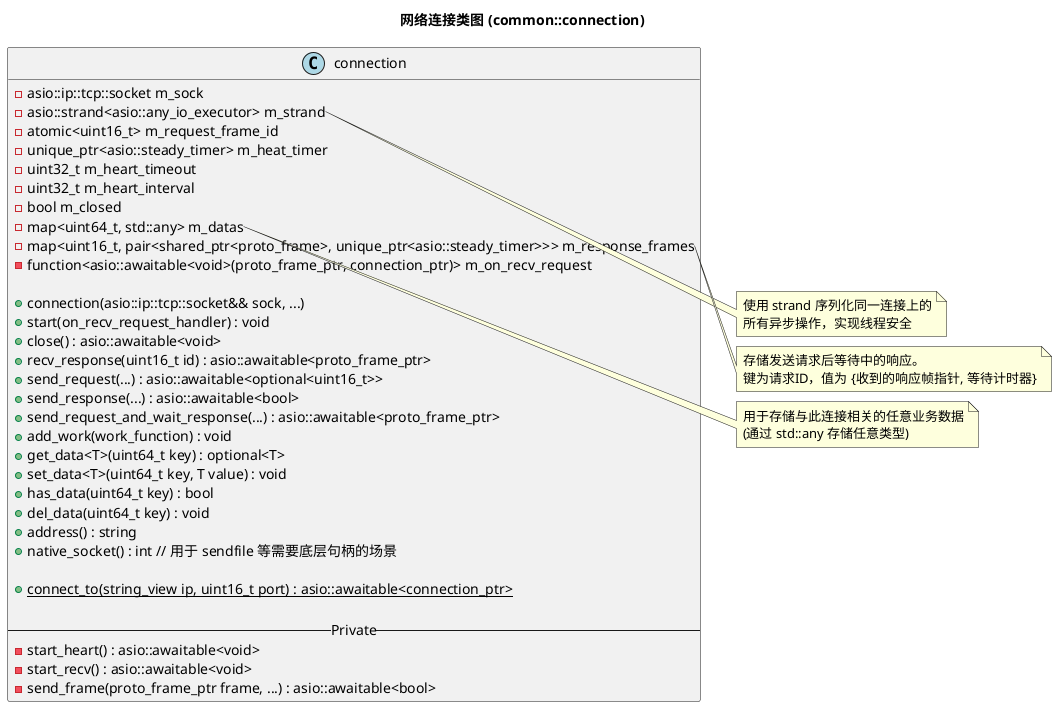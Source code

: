@startuml

title 网络连接类图 (common::connection)

class "connection" <<(C,lightblue)>> {
  -asio::ip::tcp::socket m_sock
  -asio::strand<asio::any_io_executor> m_strand
  -atomic<uint16_t> m_request_frame_id
  -unique_ptr<asio::steady_timer> m_heat_timer
  -uint32_t m_heart_timeout
  -uint32_t m_heart_interval
  -bool m_closed
  -map<uint64_t, std::any> m_datas
  -map<uint16_t, pair<shared_ptr<proto_frame>, unique_ptr<asio::steady_timer>>> m_response_frames
  -function<asio::awaitable<void>(proto_frame_ptr, connection_ptr)> m_on_recv_request

  +connection(asio::ip::tcp::socket&& sock, ...)
  +start(on_recv_request_handler) : void
  +close() : asio::awaitable<void>
  +recv_response(uint16_t id) : asio::awaitable<proto_frame_ptr>
  +send_request(...) : asio::awaitable<optional<uint16_t>>
  +send_response(...) : asio::awaitable<bool>
  +send_request_and_wait_response(...) : asio::awaitable<proto_frame_ptr>
  +add_work(work_function) : void
  +get_data<T>(uint64_t key) : optional<T>
  +set_data<T>(uint64_t key, T value) : void
  +has_data(uint64_t key) : bool
  +del_data(uint64_t key) : void
  +address() : string
  +native_socket() : int // 用于 sendfile 等需要底层句柄的场景

  + {static} connect_to(string_view ip, uint16_t port) : asio::awaitable<connection_ptr>

  -- Private --
  -start_heart() : asio::awaitable<void>
  -start_recv() : asio::awaitable<void>
  -send_frame(proto_frame_ptr frame, ...) : asio::awaitable<bool>
}

note right of connection::m_strand
  使用 strand 序列化同一连接上的
  所有异步操作，实现线程安全
end note
note right of connection::m_response_frames
  存储发送请求后等待中的响应。
  键为请求ID，值为 {收到的响应帧指针, 等待计时器}
end note
note right of connection::m_datas
  用于存储与此连接相关的任意业务数据
  (通过 std::any 存储任意类型)
end note
@enduml

@startuml

title 接收消息流程 (connection::start_recv)

participant "connection::start_recv\n协程 (在 strand 上)" as RecvCoroutine #LightYellow
participant "asio::ip::tcp::socket" as Socket
participant "asio::steady_timer\n(读超时)" as ReadTimer #LightBlue
participant "请求处理回调\n(m_on_recv_request)" as RequestHandler #lightblue
participant "m_response_frames\n(等待响应Map)" as ResponseMap #Pink

RecvCoroutine -> RecvCoroutine : 进入主循环
loop 连接未关闭 (!m_closed)
    RecvCoroutine -> ReadTimer : 1. 设置读超时定时器\n(超时时长: m_heart_timeout)
    activate ReadTimer
    RecvCoroutine -> Socket : 2. 异步读取协议帧头 (12 Bytes)\n并等待
    activate Socket
    alt 定时器到期
        ReadTimer --> RecvCoroutine : 2a. 定时器到期事件
        deactivate ReadTimer
        RecvCoroutine -> Socket : 2a.1 取消 socket 操作
        Socket --> RecvCoroutine : 2a.2 读取操作因取消而失败
        deactivate Socket
        RecvCoroutine -> RecvCoroutine : 处理读取错误 (超时),\n调用 close()
        RecvCoroutine -> RecvCoroutine : 退出协程
    else 成功读取帧头
        Socket --> RecvCoroutine : 2b. 返回读取字节数 (应为 sizeof(proto_frame))
        deactivate Socket
        ReadTimer --> ReadTimer : 2b.1 取消超时定时器
        deactivate ReadTimer

        RecvCoroutine -> RecvCoroutine : 3. 字节序转换, 校验 magic/type
        alt 校验失败 或 读取字节数错误
            RecvCoroutine -> RecvCoroutine : 记录错误,\n调用 close(), 退出协程
        end

        alt 4. cmd == xx_heart_ping (心跳帧)
            RecvCoroutine -> RecvCoroutine : 忽略此帧, 继续循环\n(返回步骤 1)
        else 4. 非心跳帧 (业务帧)
            ' //LOG_DEBUG("recv frame header ...")
            RecvCoroutine -> Socket : 5. 异步读取 payload (data_len 字节)\n并等待
            activate Socket
            Socket --> RecvCoroutine : 6. 返回读取字节数 (应为 data_len)
            deactivate Socket
            RecvCoroutine -> RecvCoroutine : 7. 合并帧头与 payload 成完整帧
             alt 8. 读取 payload 字节数错误
                RecvCoroutine -> RecvCoroutine : 记录错误,\n调用 close(), 退出协程
             end
        end alt

        ' // LOG_DEBUG("recv {} from {}", frame, address())
        alt 9. 帧类型 == request
            RecvCoroutine -> RequestHandler : 9a. co_spawn(用户注册的回调函数,\n接收到的帧, connection智能指针)\n// 回调在 connection 的 strand 上运行
            activate RequestHandler
            deactivate RequestHandler
        else 9. 帧类型 == response
            RecvCoroutine -> ResponseMap : 9b. 根据 frame->id 查找等待中的响应条目
            activate ResponseMap
            ResponseMap --> RecvCoroutine : 9b.1 返回 {存储 frame 指针, 等待计时器指针}
            deactivate ResponseMap
            RecvCoroutine -> RecvCoroutine : 9b.2 存储接收到的响应帧指针
            RecvCoroutine -> ResponseMap : 9b.3 移除 map 中的该等待条目
            ResponseMap --> RecvCoroutine :
            alt 9b.4 等待计时器指针有效 // 表示有协程正在等待此响应
               RecvCoroutine -> ResponseMap : 9b.5 获取等待计时器指针
               RecvCoroutine -> ResponseMap : 9b.6 等待计时器 cancel() // 唤醒等待 recv_response 的协程
            else // 9b.4 等待计时器指针无效 (响应到达但没有等待者?)
               RecvCoroutine -> RecvCoroutine : 记录致命错误并退出 // 代码中的检查
            end alt
        end alt
    end alt
end loop
@enduml